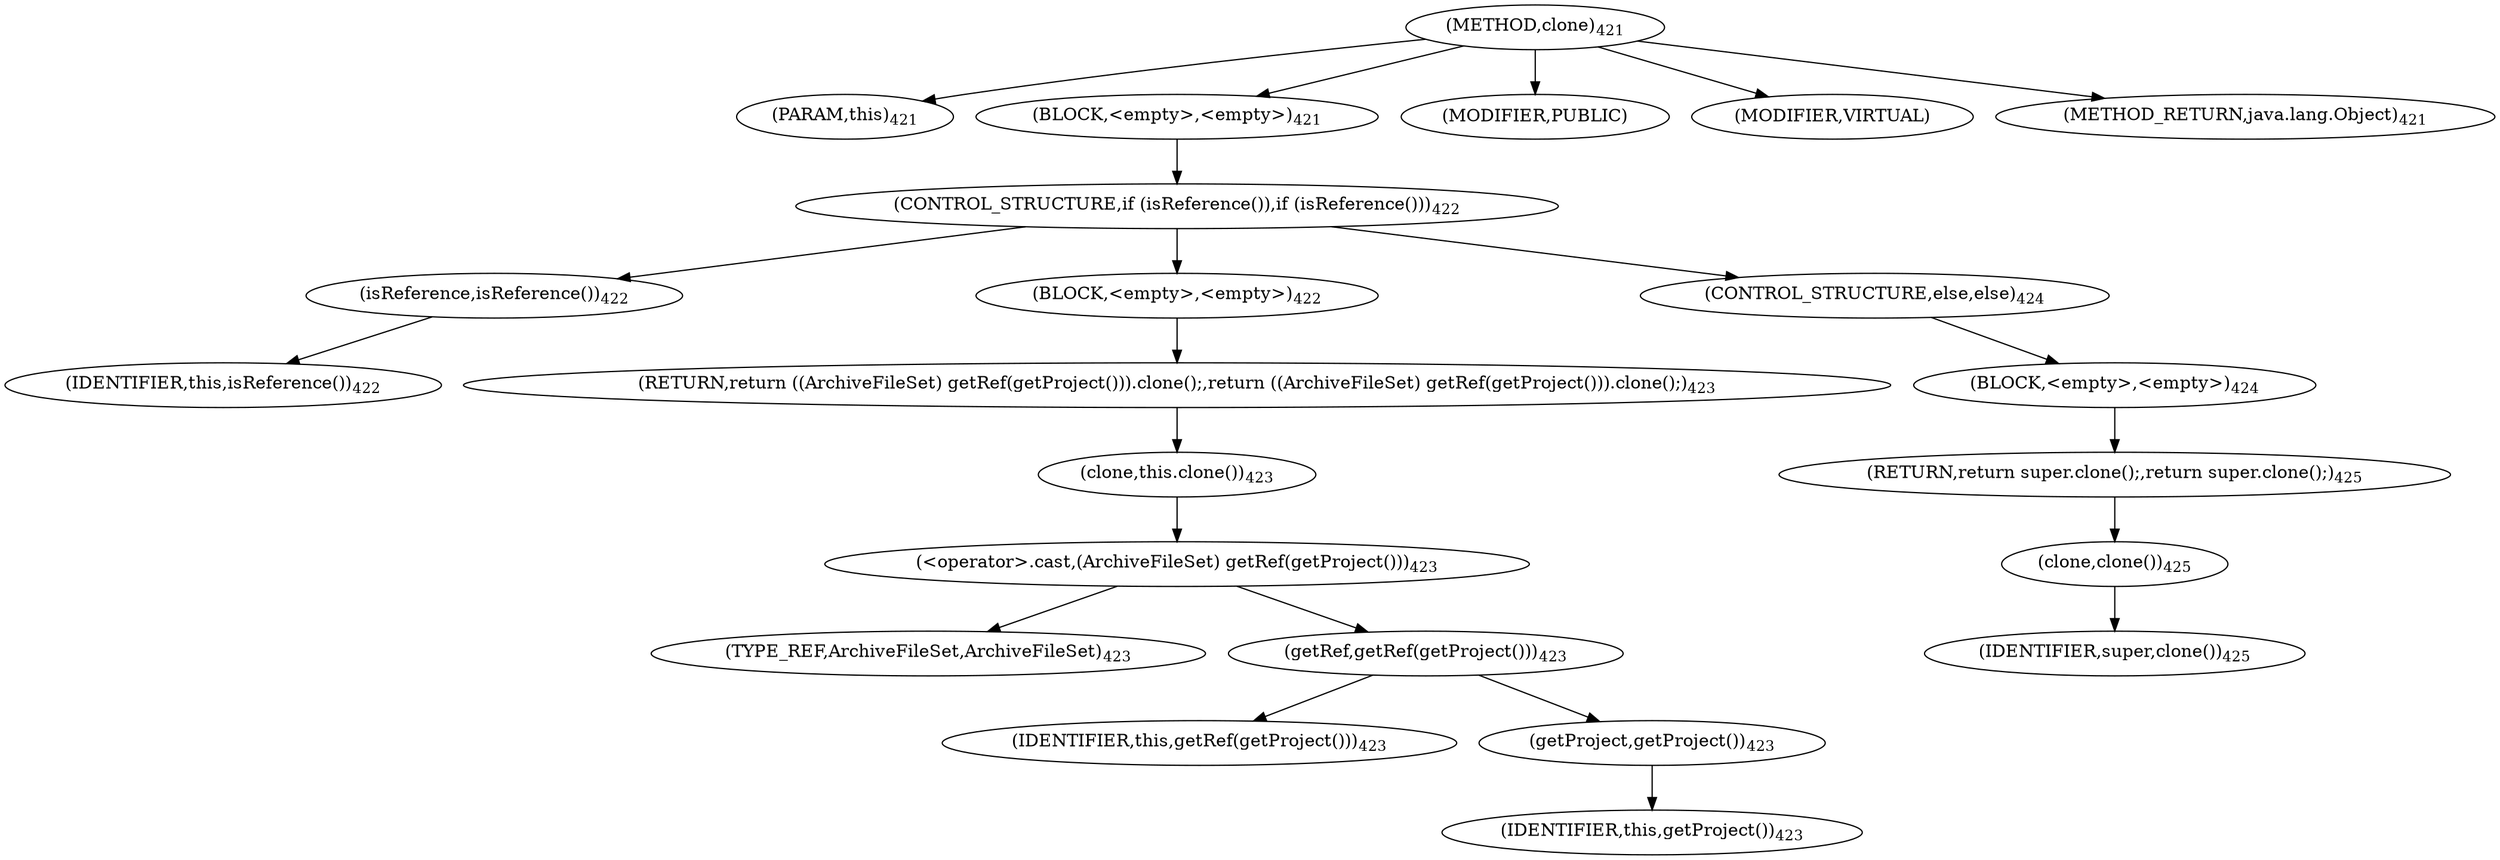 digraph "clone" {  
"955" [label = <(METHOD,clone)<SUB>421</SUB>> ]
"77" [label = <(PARAM,this)<SUB>421</SUB>> ]
"956" [label = <(BLOCK,&lt;empty&gt;,&lt;empty&gt;)<SUB>421</SUB>> ]
"957" [label = <(CONTROL_STRUCTURE,if (isReference()),if (isReference()))<SUB>422</SUB>> ]
"958" [label = <(isReference,isReference())<SUB>422</SUB>> ]
"76" [label = <(IDENTIFIER,this,isReference())<SUB>422</SUB>> ]
"959" [label = <(BLOCK,&lt;empty&gt;,&lt;empty&gt;)<SUB>422</SUB>> ]
"960" [label = <(RETURN,return ((ArchiveFileSet) getRef(getProject())).clone();,return ((ArchiveFileSet) getRef(getProject())).clone();)<SUB>423</SUB>> ]
"961" [label = <(clone,this.clone())<SUB>423</SUB>> ]
"962" [label = <(&lt;operator&gt;.cast,(ArchiveFileSet) getRef(getProject()))<SUB>423</SUB>> ]
"963" [label = <(TYPE_REF,ArchiveFileSet,ArchiveFileSet)<SUB>423</SUB>> ]
"964" [label = <(getRef,getRef(getProject()))<SUB>423</SUB>> ]
"79" [label = <(IDENTIFIER,this,getRef(getProject()))<SUB>423</SUB>> ]
"965" [label = <(getProject,getProject())<SUB>423</SUB>> ]
"78" [label = <(IDENTIFIER,this,getProject())<SUB>423</SUB>> ]
"966" [label = <(CONTROL_STRUCTURE,else,else)<SUB>424</SUB>> ]
"967" [label = <(BLOCK,&lt;empty&gt;,&lt;empty&gt;)<SUB>424</SUB>> ]
"968" [label = <(RETURN,return super.clone();,return super.clone();)<SUB>425</SUB>> ]
"969" [label = <(clone,clone())<SUB>425</SUB>> ]
"970" [label = <(IDENTIFIER,super,clone())<SUB>425</SUB>> ]
"971" [label = <(MODIFIER,PUBLIC)> ]
"972" [label = <(MODIFIER,VIRTUAL)> ]
"973" [label = <(METHOD_RETURN,java.lang.Object)<SUB>421</SUB>> ]
  "955" -> "77" 
  "955" -> "956" 
  "955" -> "971" 
  "955" -> "972" 
  "955" -> "973" 
  "956" -> "957" 
  "957" -> "958" 
  "957" -> "959" 
  "957" -> "966" 
  "958" -> "76" 
  "959" -> "960" 
  "960" -> "961" 
  "961" -> "962" 
  "962" -> "963" 
  "962" -> "964" 
  "964" -> "79" 
  "964" -> "965" 
  "965" -> "78" 
  "966" -> "967" 
  "967" -> "968" 
  "968" -> "969" 
  "969" -> "970" 
}
